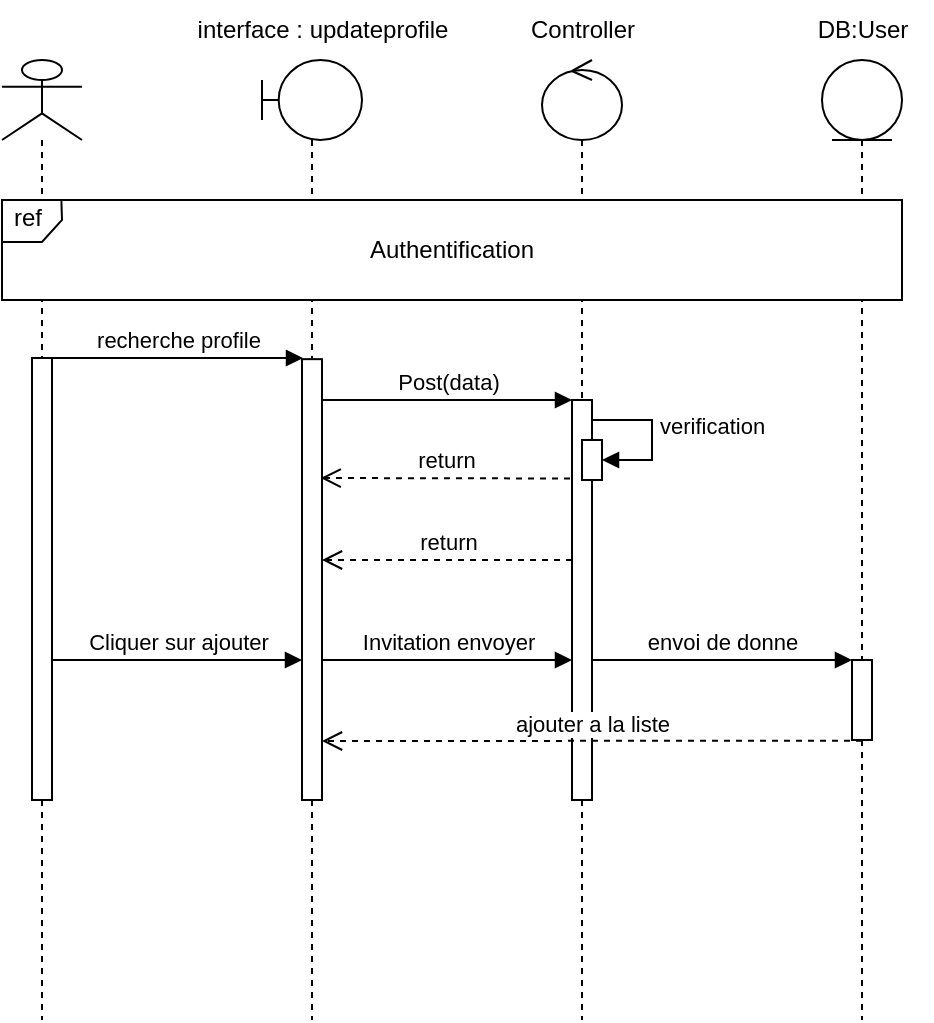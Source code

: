 <mxfile version="21.0.6" type="github">
  <diagram name="Page-1" id="2YBvvXClWsGukQMizWep">
    <mxGraphModel dx="940" dy="485" grid="1" gridSize="10" guides="1" tooltips="1" connect="1" arrows="1" fold="1" page="1" pageScale="1" pageWidth="850" pageHeight="1100" math="0" shadow="0">
      <root>
        <mxCell id="0" />
        <mxCell id="1" parent="0" />
        <mxCell id="p2Yzt20SqLvDjsBAjT_I-1" value="" style="shape=umlLifeline;perimeter=lifelinePerimeter;whiteSpace=wrap;html=1;container=1;dropTarget=0;collapsible=0;recursiveResize=0;outlineConnect=0;portConstraint=eastwest;newEdgeStyle={&quot;edgeStyle&quot;:&quot;elbowEdgeStyle&quot;,&quot;elbow&quot;:&quot;vertical&quot;,&quot;curved&quot;:0,&quot;rounded&quot;:0};participant=umlActor;" vertex="1" parent="1">
          <mxGeometry x="20" y="80" width="40" height="480" as="geometry" />
        </mxCell>
        <mxCell id="p2Yzt20SqLvDjsBAjT_I-2" value="" style="html=1;points=[];perimeter=orthogonalPerimeter;outlineConnect=0;targetShapes=umlLifeline;portConstraint=eastwest;newEdgeStyle={&quot;edgeStyle&quot;:&quot;elbowEdgeStyle&quot;,&quot;elbow&quot;:&quot;vertical&quot;,&quot;curved&quot;:0,&quot;rounded&quot;:0};" vertex="1" parent="p2Yzt20SqLvDjsBAjT_I-1">
          <mxGeometry x="15" y="149" width="10" height="221" as="geometry" />
        </mxCell>
        <mxCell id="p2Yzt20SqLvDjsBAjT_I-3" value="" style="shape=umlLifeline;perimeter=lifelinePerimeter;whiteSpace=wrap;html=1;container=1;dropTarget=0;collapsible=0;recursiveResize=0;outlineConnect=0;portConstraint=eastwest;newEdgeStyle={&quot;edgeStyle&quot;:&quot;elbowEdgeStyle&quot;,&quot;elbow&quot;:&quot;vertical&quot;,&quot;curved&quot;:0,&quot;rounded&quot;:0};participant=umlBoundary;" vertex="1" parent="1">
          <mxGeometry x="150" y="80" width="50" height="480" as="geometry" />
        </mxCell>
        <mxCell id="p2Yzt20SqLvDjsBAjT_I-4" value="" style="html=1;points=[];perimeter=orthogonalPerimeter;outlineConnect=0;targetShapes=umlLifeline;portConstraint=eastwest;newEdgeStyle={&quot;edgeStyle&quot;:&quot;elbowEdgeStyle&quot;,&quot;elbow&quot;:&quot;vertical&quot;,&quot;curved&quot;:0,&quot;rounded&quot;:0};" vertex="1" parent="p2Yzt20SqLvDjsBAjT_I-3">
          <mxGeometry x="20" y="149.58" width="10" height="220.42" as="geometry" />
        </mxCell>
        <mxCell id="p2Yzt20SqLvDjsBAjT_I-7" value="" style="shape=umlLifeline;perimeter=lifelinePerimeter;whiteSpace=wrap;html=1;container=1;dropTarget=0;collapsible=0;recursiveResize=0;outlineConnect=0;portConstraint=eastwest;newEdgeStyle={&quot;edgeStyle&quot;:&quot;elbowEdgeStyle&quot;,&quot;elbow&quot;:&quot;vertical&quot;,&quot;curved&quot;:0,&quot;rounded&quot;:0};participant=umlEntity;" vertex="1" parent="1">
          <mxGeometry x="430" y="80" width="40" height="480" as="geometry" />
        </mxCell>
        <mxCell id="p2Yzt20SqLvDjsBAjT_I-8" value="" style="html=1;points=[];perimeter=orthogonalPerimeter;outlineConnect=0;targetShapes=umlLifeline;portConstraint=eastwest;newEdgeStyle={&quot;edgeStyle&quot;:&quot;elbowEdgeStyle&quot;,&quot;elbow&quot;:&quot;vertical&quot;,&quot;curved&quot;:0,&quot;rounded&quot;:0};" vertex="1" parent="p2Yzt20SqLvDjsBAjT_I-7">
          <mxGeometry x="15" y="300" width="10" height="40" as="geometry" />
        </mxCell>
        <mxCell id="p2Yzt20SqLvDjsBAjT_I-9" value="" style="shape=umlLifeline;perimeter=lifelinePerimeter;whiteSpace=wrap;html=1;container=1;dropTarget=0;collapsible=0;recursiveResize=0;outlineConnect=0;portConstraint=eastwest;newEdgeStyle={&quot;edgeStyle&quot;:&quot;elbowEdgeStyle&quot;,&quot;elbow&quot;:&quot;vertical&quot;,&quot;curved&quot;:0,&quot;rounded&quot;:0};participant=umlControl;" vertex="1" parent="1">
          <mxGeometry x="290" y="80" width="40" height="480" as="geometry" />
        </mxCell>
        <mxCell id="p2Yzt20SqLvDjsBAjT_I-10" value="" style="html=1;points=[];perimeter=orthogonalPerimeter;outlineConnect=0;targetShapes=umlLifeline;portConstraint=eastwest;newEdgeStyle={&quot;edgeStyle&quot;:&quot;elbowEdgeStyle&quot;,&quot;elbow&quot;:&quot;vertical&quot;,&quot;curved&quot;:0,&quot;rounded&quot;:0};" vertex="1" parent="p2Yzt20SqLvDjsBAjT_I-9">
          <mxGeometry x="15" y="170" width="10" height="200" as="geometry" />
        </mxCell>
        <mxCell id="p2Yzt20SqLvDjsBAjT_I-25" value="" style="html=1;points=[];perimeter=orthogonalPerimeter;outlineConnect=0;targetShapes=umlLifeline;portConstraint=eastwest;newEdgeStyle={&quot;edgeStyle&quot;:&quot;elbowEdgeStyle&quot;,&quot;elbow&quot;:&quot;vertical&quot;,&quot;curved&quot;:0,&quot;rounded&quot;:0};" vertex="1" parent="p2Yzt20SqLvDjsBAjT_I-9">
          <mxGeometry x="20" y="190" width="10" height="20" as="geometry" />
        </mxCell>
        <mxCell id="p2Yzt20SqLvDjsBAjT_I-26" value="verification" style="html=1;align=left;spacingLeft=2;endArrow=block;rounded=0;edgeStyle=orthogonalEdgeStyle;curved=0;rounded=0;" edge="1" target="p2Yzt20SqLvDjsBAjT_I-25" parent="p2Yzt20SqLvDjsBAjT_I-9">
          <mxGeometry relative="1" as="geometry">
            <mxPoint x="25" y="170" as="sourcePoint" />
            <Array as="points">
              <mxPoint x="25" y="180" />
              <mxPoint x="55" y="180" />
              <mxPoint x="55" y="200" />
            </Array>
          </mxGeometry>
        </mxCell>
        <mxCell id="p2Yzt20SqLvDjsBAjT_I-15" value="&lt;div&gt;interface : updateprofile&lt;/div&gt;" style="text;html=1;align=center;verticalAlign=middle;resizable=0;points=[];autosize=1;strokeColor=none;fillColor=none;" vertex="1" parent="1">
          <mxGeometry x="100.0" y="50" width="160" height="30" as="geometry" />
        </mxCell>
        <mxCell id="p2Yzt20SqLvDjsBAjT_I-16" value="Controller" style="text;html=1;align=center;verticalAlign=middle;resizable=0;points=[];autosize=1;strokeColor=none;fillColor=none;" vertex="1" parent="1">
          <mxGeometry x="270" y="50" width="80" height="30" as="geometry" />
        </mxCell>
        <mxCell id="p2Yzt20SqLvDjsBAjT_I-17" value="DB:User" style="text;html=1;align=center;verticalAlign=middle;resizable=0;points=[];autosize=1;strokeColor=none;fillColor=none;" vertex="1" parent="1">
          <mxGeometry x="415" y="50" width="70" height="30" as="geometry" />
        </mxCell>
        <mxCell id="p2Yzt20SqLvDjsBAjT_I-18" value="recherche profile" style="html=1;verticalAlign=bottom;endArrow=block;edgeStyle=elbowEdgeStyle;elbow=vertical;curved=0;rounded=0;" edge="1" parent="1" source="p2Yzt20SqLvDjsBAjT_I-2">
          <mxGeometry width="80" relative="1" as="geometry">
            <mxPoint x="41" y="229" as="sourcePoint" />
            <mxPoint x="170.5" y="228.58" as="targetPoint" />
            <Array as="points">
              <mxPoint x="116" y="229" />
              <mxPoint x="56" y="228.58" />
            </Array>
          </mxGeometry>
        </mxCell>
        <mxCell id="p2Yzt20SqLvDjsBAjT_I-20" value="Authentification" style="html=1;whiteSpace=wrap;" vertex="1" parent="1">
          <mxGeometry x="20" y="150" width="450" height="50" as="geometry" />
        </mxCell>
        <mxCell id="p2Yzt20SqLvDjsBAjT_I-21" value="" style="endArrow=none;html=1;rounded=0;exitX=0.001;exitY=0.419;exitDx=0;exitDy=0;exitPerimeter=0;entryX=0.066;entryY=0.011;entryDx=0;entryDy=0;entryPerimeter=0;" edge="1" parent="1" source="p2Yzt20SqLvDjsBAjT_I-20" target="p2Yzt20SqLvDjsBAjT_I-20">
          <mxGeometry width="50" height="50" relative="1" as="geometry">
            <mxPoint x="15" y="200" as="sourcePoint" />
            <mxPoint x="65" y="150" as="targetPoint" />
            <Array as="points">
              <mxPoint x="40" y="171" />
              <mxPoint x="50" y="160" />
            </Array>
          </mxGeometry>
        </mxCell>
        <mxCell id="p2Yzt20SqLvDjsBAjT_I-22" value="ref" style="text;html=1;strokeColor=none;fillColor=none;align=center;verticalAlign=middle;whiteSpace=wrap;rounded=0;" vertex="1" parent="1">
          <mxGeometry x="23" y="154" width="20" height="10" as="geometry" />
        </mxCell>
        <mxCell id="p2Yzt20SqLvDjsBAjT_I-24" value="Post(data)" style="html=1;verticalAlign=bottom;endArrow=block;edgeStyle=elbowEdgeStyle;elbow=vertical;curved=0;rounded=0;" edge="1" parent="1" target="p2Yzt20SqLvDjsBAjT_I-10">
          <mxGeometry width="80" relative="1" as="geometry">
            <mxPoint x="180" y="250" as="sourcePoint" />
            <mxPoint x="270" y="250" as="targetPoint" />
          </mxGeometry>
        </mxCell>
        <mxCell id="p2Yzt20SqLvDjsBAjT_I-27" value="return" style="html=1;verticalAlign=bottom;endArrow=open;dashed=1;endSize=8;edgeStyle=elbowEdgeStyle;elbow=vertical;curved=0;rounded=0;" edge="1" parent="1">
          <mxGeometry relative="1" as="geometry">
            <mxPoint x="304" y="289.25" as="sourcePoint" />
            <mxPoint x="179.354" y="289" as="targetPoint" />
            <Array as="points">
              <mxPoint x="294" y="289" />
              <mxPoint x="294" y="289" />
            </Array>
          </mxGeometry>
        </mxCell>
        <mxCell id="p2Yzt20SqLvDjsBAjT_I-28" value="return" style="html=1;verticalAlign=bottom;endArrow=open;dashed=1;endSize=8;edgeStyle=elbowEdgeStyle;elbow=vertical;curved=0;rounded=0;" edge="1" parent="1" source="p2Yzt20SqLvDjsBAjT_I-10">
          <mxGeometry relative="1" as="geometry">
            <mxPoint x="307.5" y="330.25" as="sourcePoint" />
            <mxPoint x="180" y="330" as="targetPoint" />
            <Array as="points">
              <mxPoint x="270" y="330" />
            </Array>
          </mxGeometry>
        </mxCell>
        <mxCell id="p2Yzt20SqLvDjsBAjT_I-29" value="Cliquer sur ajouter" style="html=1;verticalAlign=bottom;endArrow=block;edgeStyle=elbowEdgeStyle;elbow=vertical;curved=0;rounded=0;" edge="1" parent="1" source="p2Yzt20SqLvDjsBAjT_I-2" target="p2Yzt20SqLvDjsBAjT_I-4">
          <mxGeometry x="-0.003" width="80" relative="1" as="geometry">
            <mxPoint x="50" y="380" as="sourcePoint" />
            <mxPoint x="130" y="380" as="targetPoint" />
            <Array as="points">
              <mxPoint x="130" y="380" />
            </Array>
            <mxPoint as="offset" />
          </mxGeometry>
        </mxCell>
        <mxCell id="p2Yzt20SqLvDjsBAjT_I-30" value="Invitation envoyer" style="html=1;verticalAlign=bottom;endArrow=block;edgeStyle=elbowEdgeStyle;elbow=vertical;curved=0;rounded=0;" edge="1" parent="1" source="p2Yzt20SqLvDjsBAjT_I-4" target="p2Yzt20SqLvDjsBAjT_I-10">
          <mxGeometry width="80" relative="1" as="geometry">
            <mxPoint x="200" y="380" as="sourcePoint" />
            <mxPoint x="300" y="380" as="targetPoint" />
            <Array as="points">
              <mxPoint x="270" y="380" />
            </Array>
          </mxGeometry>
        </mxCell>
        <mxCell id="p2Yzt20SqLvDjsBAjT_I-31" value="ajouter a la liste" style="html=1;verticalAlign=bottom;endArrow=open;dashed=1;endSize=8;edgeStyle=elbowEdgeStyle;elbow=vertical;curved=0;rounded=0;" edge="1" parent="1" target="p2Yzt20SqLvDjsBAjT_I-4">
          <mxGeometry relative="1" as="geometry">
            <mxPoint x="450" y="420.36" as="sourcePoint" />
            <mxPoint x="370" y="420.36" as="targetPoint" />
          </mxGeometry>
        </mxCell>
        <mxCell id="p2Yzt20SqLvDjsBAjT_I-32" value="envoi de donne" style="html=1;verticalAlign=bottom;endArrow=block;edgeStyle=elbowEdgeStyle;elbow=vertical;curved=0;rounded=0;" edge="1" parent="1" source="p2Yzt20SqLvDjsBAjT_I-10" target="p2Yzt20SqLvDjsBAjT_I-8">
          <mxGeometry width="80" relative="1" as="geometry">
            <mxPoint x="320" y="380" as="sourcePoint" />
            <mxPoint x="400" y="380" as="targetPoint" />
            <Array as="points">
              <mxPoint x="410" y="380" />
            </Array>
          </mxGeometry>
        </mxCell>
      </root>
    </mxGraphModel>
  </diagram>
</mxfile>
